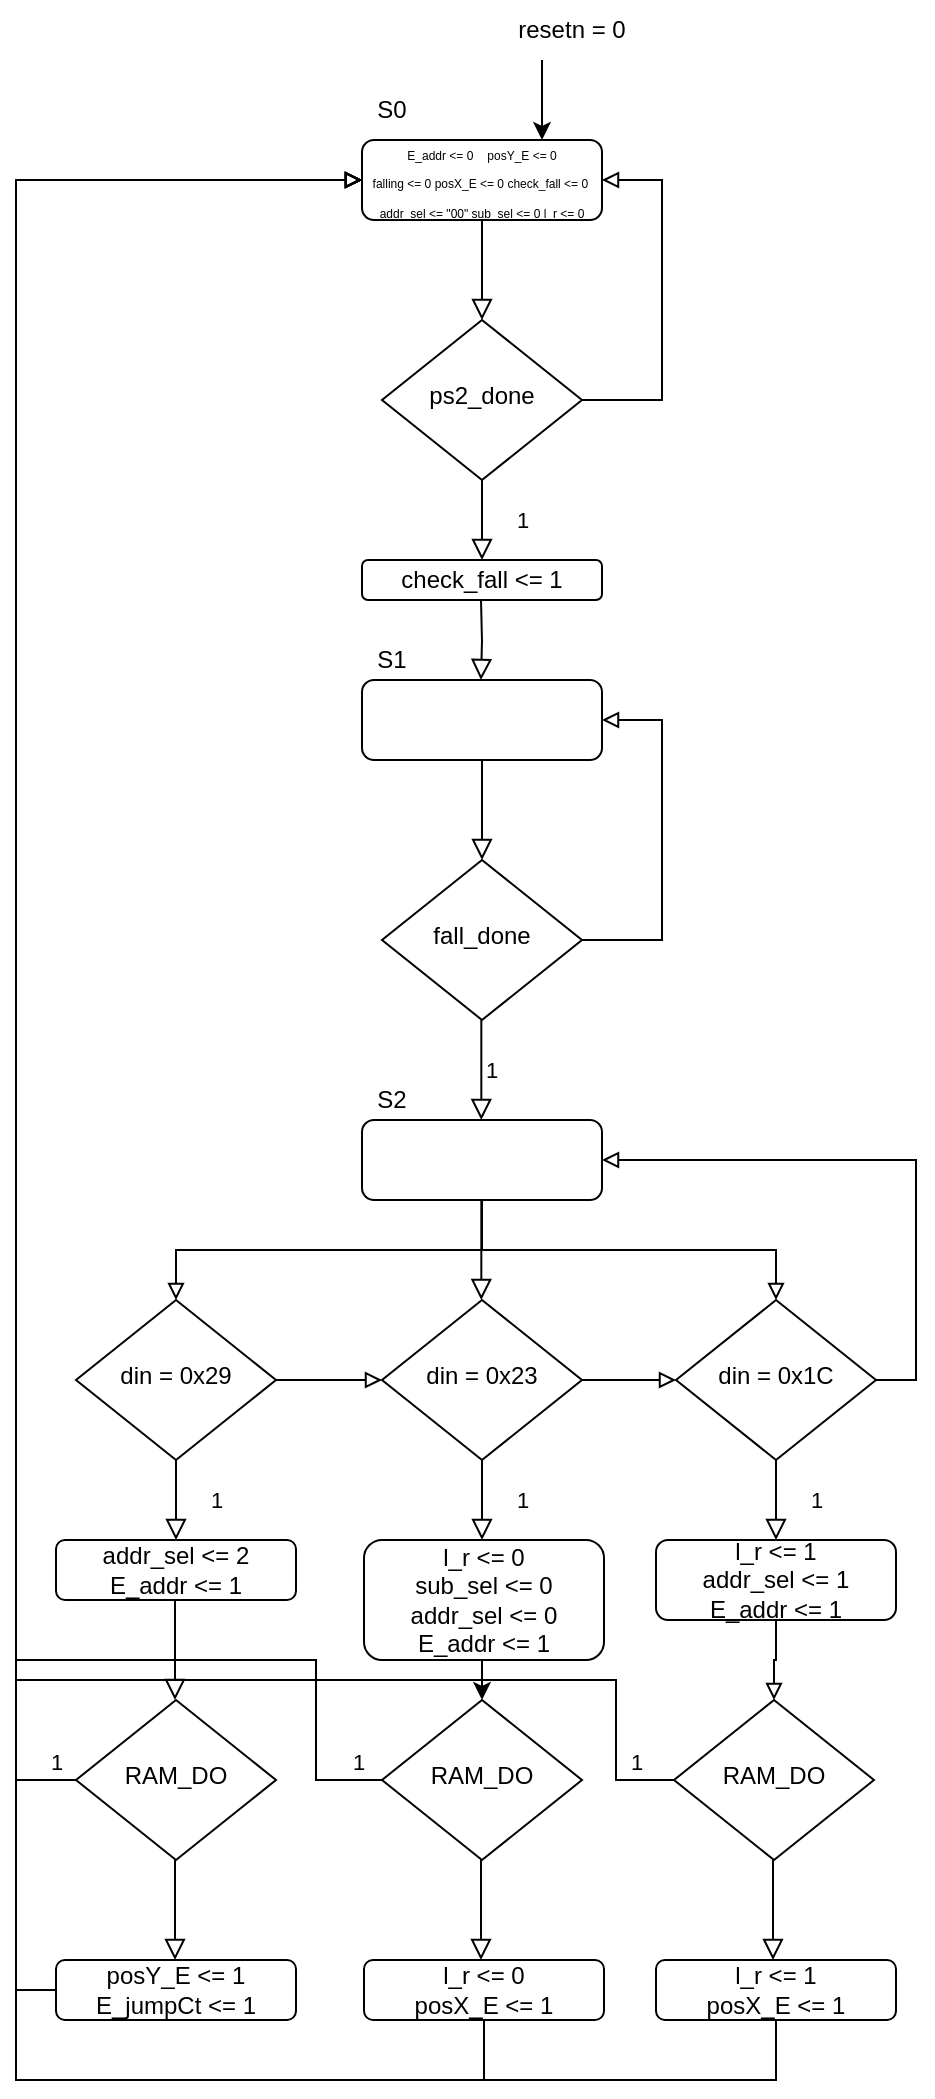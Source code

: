 <mxfile version="20.3.0" type="device"><diagram id="C5RBs43oDa-KdzZeNtuy" name="Page-1"><mxGraphModel dx="638" dy="542" grid="1" gridSize="10" guides="1" tooltips="1" connect="1" arrows="1" fold="1" page="1" pageScale="1" pageWidth="827" pageHeight="1169" math="0" shadow="0"><root><mxCell id="WIyWlLk6GJQsqaUBKTNV-0"/><mxCell id="WIyWlLk6GJQsqaUBKTNV-1" parent="WIyWlLk6GJQsqaUBKTNV-0"/><mxCell id="WIyWlLk6GJQsqaUBKTNV-2" value="" style="rounded=0;html=1;jettySize=auto;orthogonalLoop=1;fontSize=11;endArrow=block;endFill=0;endSize=8;strokeWidth=1;shadow=0;labelBackgroundColor=none;edgeStyle=orthogonalEdgeStyle;" parent="WIyWlLk6GJQsqaUBKTNV-1" source="WIyWlLk6GJQsqaUBKTNV-3" target="WIyWlLk6GJQsqaUBKTNV-6" edge="1"><mxGeometry relative="1" as="geometry"/></mxCell><mxCell id="9HXr9Xt4WUQ62hM6Nyb7-1" style="edgeStyle=orthogonalEdgeStyle;rounded=0;orthogonalLoop=1;jettySize=auto;html=1;exitX=0.75;exitY=0;exitDx=0;exitDy=0;endArrow=none;endFill=0;startArrow=classic;startFill=1;" parent="WIyWlLk6GJQsqaUBKTNV-1" source="WIyWlLk6GJQsqaUBKTNV-3" edge="1"><mxGeometry relative="1" as="geometry"><mxPoint x="443" y="40" as="targetPoint"/></mxGeometry></mxCell><mxCell id="WIyWlLk6GJQsqaUBKTNV-3" value="&lt;blockquote style=&quot;margin: 0 0 0 40px; border: none; padding: 0px;&quot;&gt;&lt;/blockquote&gt;&lt;font style=&quot;font-size: 6px;&quot;&gt;&lt;span style=&quot;background-color: initial;&quot;&gt;E_addr &amp;lt;= 0&lt;/span&gt;&lt;span style=&quot;background-color: initial; white-space: pre;&quot;&gt;&#9;&lt;/span&gt;&lt;span style=&quot;background-color: initial;&quot;&gt;posY_E &amp;lt;= 0&lt;/span&gt;&lt;br&gt;&lt;/font&gt;&lt;blockquote style=&quot;margin: 0px 0px 0px 40px; border: none; padding: 0px; font-size: 6px;&quot;&gt;&lt;/blockquote&gt;&lt;font style=&quot;font-size: 6px;&quot;&gt;&lt;font style=&quot;font-size: 6px;&quot;&gt;&lt;span style=&quot;background-color: initial;&quot;&gt;falling &amp;lt;= 0&amp;nbsp;&lt;/span&gt;&lt;span style=&quot;background-color: initial;&quot;&gt;posX_E &amp;lt;= 0&amp;nbsp;&lt;/span&gt;&lt;/font&gt;&lt;font style=&quot;font-size: 6px;&quot;&gt;&lt;span style=&quot;background-color: initial;&quot;&gt;check_fall &amp;lt;= 0&amp;nbsp;&lt;br&gt;&lt;/span&gt;&lt;span style=&quot;background-color: initial;&quot;&gt;addr_sel &amp;lt;= &quot;00&quot;&amp;nbsp;&lt;/span&gt;&lt;font style=&quot;font-size: 6px;&quot;&gt;sub_sel &amp;lt;= 0 l_r &amp;lt;= 0&lt;/font&gt;&lt;/font&gt;&lt;/font&gt;" style="rounded=1;whiteSpace=wrap;html=1;fontSize=12;glass=0;strokeWidth=1;shadow=0;align=center;" parent="WIyWlLk6GJQsqaUBKTNV-1" vertex="1"><mxGeometry x="353" y="80" width="120" height="40" as="geometry"/></mxCell><mxCell id="WIyWlLk6GJQsqaUBKTNV-4" value="1" style="rounded=0;html=1;jettySize=auto;orthogonalLoop=1;fontSize=11;endArrow=block;endFill=0;endSize=8;strokeWidth=1;shadow=0;labelBackgroundColor=none;edgeStyle=orthogonalEdgeStyle;" parent="WIyWlLk6GJQsqaUBKTNV-1" source="WIyWlLk6GJQsqaUBKTNV-6" edge="1"><mxGeometry y="20" relative="1" as="geometry"><mxPoint as="offset"/><mxPoint x="413" y="290" as="targetPoint"/></mxGeometry></mxCell><mxCell id="9HXr9Xt4WUQ62hM6Nyb7-5" style="edgeStyle=orthogonalEdgeStyle;rounded=0;orthogonalLoop=1;jettySize=auto;html=1;exitX=1;exitY=0.5;exitDx=0;exitDy=0;entryX=1;entryY=0.5;entryDx=0;entryDy=0;startArrow=none;startFill=0;endArrow=block;endFill=0;" parent="WIyWlLk6GJQsqaUBKTNV-1" source="WIyWlLk6GJQsqaUBKTNV-6" target="WIyWlLk6GJQsqaUBKTNV-3" edge="1"><mxGeometry relative="1" as="geometry"><Array as="points"><mxPoint x="503" y="210"/><mxPoint x="503" y="100"/></Array></mxGeometry></mxCell><mxCell id="WIyWlLk6GJQsqaUBKTNV-6" value="ps2_done" style="rhombus;whiteSpace=wrap;html=1;shadow=0;fontFamily=Helvetica;fontSize=12;align=center;strokeWidth=1;spacing=6;spacingTop=-4;" parent="WIyWlLk6GJQsqaUBKTNV-1" vertex="1"><mxGeometry x="363" y="170" width="100" height="80" as="geometry"/></mxCell><mxCell id="9HXr9Xt4WUQ62hM6Nyb7-0" value="S0" style="text;html=1;strokeColor=none;fillColor=none;align=center;verticalAlign=middle;whiteSpace=wrap;rounded=0;" parent="WIyWlLk6GJQsqaUBKTNV-1" vertex="1"><mxGeometry x="353" y="50" width="30" height="30" as="geometry"/></mxCell><mxCell id="9HXr9Xt4WUQ62hM6Nyb7-2" value="resetn = 0" style="text;html=1;strokeColor=none;fillColor=none;align=center;verticalAlign=middle;whiteSpace=wrap;rounded=0;" parent="WIyWlLk6GJQsqaUBKTNV-1" vertex="1"><mxGeometry x="423" y="10" width="70" height="30" as="geometry"/></mxCell><mxCell id="9HXr9Xt4WUQ62hM6Nyb7-3" value="" style="rounded=1;whiteSpace=wrap;html=1;fontSize=12;glass=0;strokeWidth=1;shadow=0;" parent="WIyWlLk6GJQsqaUBKTNV-1" vertex="1"><mxGeometry x="353" y="350" width="120" height="40" as="geometry"/></mxCell><mxCell id="9HXr9Xt4WUQ62hM6Nyb7-4" value="S1" style="text;html=1;strokeColor=none;fillColor=none;align=center;verticalAlign=middle;whiteSpace=wrap;rounded=0;" parent="WIyWlLk6GJQsqaUBKTNV-1" vertex="1"><mxGeometry x="353" y="330" width="30" height="20" as="geometry"/></mxCell><mxCell id="9HXr9Xt4WUQ62hM6Nyb7-9" value="" style="rounded=0;html=1;jettySize=auto;orthogonalLoop=1;fontSize=11;endArrow=block;endFill=0;endSize=8;strokeWidth=1;shadow=0;labelBackgroundColor=none;edgeStyle=orthogonalEdgeStyle;" parent="WIyWlLk6GJQsqaUBKTNV-1" edge="1"><mxGeometry relative="1" as="geometry"><mxPoint x="413" y="390.0" as="sourcePoint"/><mxPoint x="413" y="440" as="targetPoint"/></mxGeometry></mxCell><mxCell id="cOVa-71NidRm5MvMvWXU-2" style="edgeStyle=orthogonalEdgeStyle;rounded=0;orthogonalLoop=1;jettySize=auto;html=1;exitX=1;exitY=0.5;exitDx=0;exitDy=0;entryX=1;entryY=0.5;entryDx=0;entryDy=0;endArrow=block;endFill=0;" parent="WIyWlLk6GJQsqaUBKTNV-1" source="yi1qWyh7OT3yYEMnsm-t-2" target="9HXr9Xt4WUQ62hM6Nyb7-3" edge="1"><mxGeometry relative="1" as="geometry"><Array as="points"><mxPoint x="503" y="480"/><mxPoint x="503" y="370"/></Array></mxGeometry></mxCell><mxCell id="yi1qWyh7OT3yYEMnsm-t-2" value="fall_done" style="rhombus;whiteSpace=wrap;html=1;shadow=0;fontFamily=Helvetica;fontSize=12;align=center;strokeWidth=1;spacing=6;spacingTop=-4;" parent="WIyWlLk6GJQsqaUBKTNV-1" vertex="1"><mxGeometry x="363" y="440" width="100" height="80" as="geometry"/></mxCell><mxCell id="yi1qWyh7OT3yYEMnsm-t-9" value="1" style="rounded=0;html=1;jettySize=auto;orthogonalLoop=1;fontSize=11;endArrow=block;endFill=0;endSize=8;strokeWidth=1;shadow=0;labelBackgroundColor=none;edgeStyle=orthogonalEdgeStyle;labelPosition=right;verticalLabelPosition=middle;align=left;verticalAlign=middle;" parent="WIyWlLk6GJQsqaUBKTNV-1" edge="1"><mxGeometry relative="1" as="geometry"><mxPoint x="412.66" y="520" as="sourcePoint"/><mxPoint x="412.66" y="570" as="targetPoint"/></mxGeometry></mxCell><mxCell id="cOVa-71NidRm5MvMvWXU-9" style="edgeStyle=orthogonalEdgeStyle;rounded=0;orthogonalLoop=1;jettySize=auto;html=1;exitX=0.5;exitY=1;exitDx=0;exitDy=0;entryX=0.5;entryY=0;entryDx=0;entryDy=0;endArrow=block;endFill=0;" parent="WIyWlLk6GJQsqaUBKTNV-1" source="yi1qWyh7OT3yYEMnsm-t-11" target="cOVa-71NidRm5MvMvWXU-4" edge="1"><mxGeometry relative="1" as="geometry"/></mxCell><mxCell id="cOVa-71NidRm5MvMvWXU-10" style="edgeStyle=orthogonalEdgeStyle;rounded=0;orthogonalLoop=1;jettySize=auto;html=1;exitX=0.5;exitY=1;exitDx=0;exitDy=0;entryX=0.5;entryY=0;entryDx=0;entryDy=0;endArrow=block;endFill=0;" parent="WIyWlLk6GJQsqaUBKTNV-1" source="yi1qWyh7OT3yYEMnsm-t-11" target="yi1qWyh7OT3yYEMnsm-t-14" edge="1"><mxGeometry relative="1" as="geometry"/></mxCell><mxCell id="yi1qWyh7OT3yYEMnsm-t-11" value="" style="rounded=1;whiteSpace=wrap;html=1;fontSize=12;glass=0;strokeWidth=1;shadow=0;" parent="WIyWlLk6GJQsqaUBKTNV-1" vertex="1"><mxGeometry x="353" y="570" width="120" height="40" as="geometry"/></mxCell><mxCell id="yi1qWyh7OT3yYEMnsm-t-12" value="S2" style="text;html=1;strokeColor=none;fillColor=none;align=center;verticalAlign=middle;whiteSpace=wrap;rounded=0;" parent="WIyWlLk6GJQsqaUBKTNV-1" vertex="1"><mxGeometry x="353" y="550" width="30" height="20" as="geometry"/></mxCell><mxCell id="yi1qWyh7OT3yYEMnsm-t-13" value="1" style="rounded=0;html=1;jettySize=auto;orthogonalLoop=1;fontSize=11;endArrow=block;endFill=0;endSize=8;strokeWidth=1;shadow=0;labelBackgroundColor=none;edgeStyle=orthogonalEdgeStyle;" parent="WIyWlLk6GJQsqaUBKTNV-1" source="yi1qWyh7OT3yYEMnsm-t-14" edge="1"><mxGeometry y="20" relative="1" as="geometry"><mxPoint as="offset"/><mxPoint x="260" y="780" as="targetPoint"/></mxGeometry></mxCell><mxCell id="cOVa-71NidRm5MvMvWXU-17" style="edgeStyle=orthogonalEdgeStyle;rounded=0;orthogonalLoop=1;jettySize=auto;html=1;exitX=1;exitY=0.5;exitDx=0;exitDy=0;entryX=0;entryY=0.5;entryDx=0;entryDy=0;endArrow=block;endFill=0;" parent="WIyWlLk6GJQsqaUBKTNV-1" source="yi1qWyh7OT3yYEMnsm-t-14" target="cOVa-71NidRm5MvMvWXU-7" edge="1"><mxGeometry relative="1" as="geometry"/></mxCell><mxCell id="yi1qWyh7OT3yYEMnsm-t-14" value="din = 0x29" style="rhombus;whiteSpace=wrap;html=1;shadow=0;fontFamily=Helvetica;fontSize=12;align=center;strokeWidth=1;spacing=6;spacingTop=-4;" parent="WIyWlLk6GJQsqaUBKTNV-1" vertex="1"><mxGeometry x="210" y="660" width="100" height="80" as="geometry"/></mxCell><mxCell id="yi1qWyh7OT3yYEMnsm-t-15" value="" style="rounded=0;html=1;jettySize=auto;orthogonalLoop=1;fontSize=11;endArrow=block;endFill=0;endSize=8;strokeWidth=1;shadow=0;labelBackgroundColor=none;edgeStyle=orthogonalEdgeStyle;" parent="WIyWlLk6GJQsqaUBKTNV-1" edge="1"><mxGeometry relative="1" as="geometry"><mxPoint x="412.66" y="610" as="sourcePoint"/><mxPoint x="412.66" y="660" as="targetPoint"/></mxGeometry></mxCell><mxCell id="cOVa-71NidRm5MvMvWXU-0" value="check_fall &amp;lt;= 1" style="rounded=1;whiteSpace=wrap;html=1;fontSize=12;glass=0;strokeWidth=1;shadow=0;" parent="WIyWlLk6GJQsqaUBKTNV-1" vertex="1"><mxGeometry x="353" y="290" width="120" height="20" as="geometry"/></mxCell><mxCell id="cOVa-71NidRm5MvMvWXU-1" value="" style="rounded=0;html=1;jettySize=auto;orthogonalLoop=1;fontSize=11;endArrow=block;endFill=0;endSize=8;strokeWidth=1;shadow=0;labelBackgroundColor=none;edgeStyle=orthogonalEdgeStyle;" parent="WIyWlLk6GJQsqaUBKTNV-1" edge="1"><mxGeometry y="20" relative="1" as="geometry"><mxPoint as="offset"/><mxPoint x="412.5" y="350" as="targetPoint"/><mxPoint x="412.5" y="310" as="sourcePoint"/></mxGeometry></mxCell><mxCell id="cOVa-71NidRm5MvMvWXU-3" value="1" style="rounded=0;html=1;jettySize=auto;orthogonalLoop=1;fontSize=11;endArrow=block;endFill=0;endSize=8;strokeWidth=1;shadow=0;labelBackgroundColor=none;edgeStyle=orthogonalEdgeStyle;" parent="WIyWlLk6GJQsqaUBKTNV-1" source="cOVa-71NidRm5MvMvWXU-4" edge="1"><mxGeometry y="20" relative="1" as="geometry"><mxPoint as="offset"/><mxPoint x="560" y="780" as="targetPoint"/></mxGeometry></mxCell><mxCell id="cOVa-71NidRm5MvMvWXU-13" style="edgeStyle=orthogonalEdgeStyle;rounded=0;orthogonalLoop=1;jettySize=auto;html=1;exitX=1;exitY=0.5;exitDx=0;exitDy=0;entryX=1;entryY=0.5;entryDx=0;entryDy=0;endArrow=block;endFill=0;" parent="WIyWlLk6GJQsqaUBKTNV-1" source="cOVa-71NidRm5MvMvWXU-4" target="yi1qWyh7OT3yYEMnsm-t-11" edge="1"><mxGeometry relative="1" as="geometry"/></mxCell><mxCell id="cOVa-71NidRm5MvMvWXU-4" value="din = 0x1C" style="rhombus;whiteSpace=wrap;html=1;shadow=0;fontFamily=Helvetica;fontSize=12;align=center;strokeWidth=1;spacing=6;spacingTop=-4;" parent="WIyWlLk6GJQsqaUBKTNV-1" vertex="1"><mxGeometry x="510" y="660" width="100" height="80" as="geometry"/></mxCell><mxCell id="cOVa-71NidRm5MvMvWXU-6" value="1" style="rounded=0;html=1;jettySize=auto;orthogonalLoop=1;fontSize=11;endArrow=block;endFill=0;endSize=8;strokeWidth=1;shadow=0;labelBackgroundColor=none;edgeStyle=orthogonalEdgeStyle;" parent="WIyWlLk6GJQsqaUBKTNV-1" source="cOVa-71NidRm5MvMvWXU-7" edge="1"><mxGeometry y="20" relative="1" as="geometry"><mxPoint as="offset"/><mxPoint x="413" y="780" as="targetPoint"/></mxGeometry></mxCell><mxCell id="cOVa-71NidRm5MvMvWXU-12" style="edgeStyle=orthogonalEdgeStyle;rounded=0;orthogonalLoop=1;jettySize=auto;html=1;exitX=1;exitY=0.5;exitDx=0;exitDy=0;entryX=0;entryY=0.5;entryDx=0;entryDy=0;endArrow=block;endFill=0;" parent="WIyWlLk6GJQsqaUBKTNV-1" source="cOVa-71NidRm5MvMvWXU-7" target="cOVa-71NidRm5MvMvWXU-4" edge="1"><mxGeometry relative="1" as="geometry"/></mxCell><mxCell id="cOVa-71NidRm5MvMvWXU-7" value="din = 0x23" style="rhombus;whiteSpace=wrap;html=1;shadow=0;fontFamily=Helvetica;fontSize=12;align=center;strokeWidth=1;spacing=6;spacingTop=-4;" parent="WIyWlLk6GJQsqaUBKTNV-1" vertex="1"><mxGeometry x="363" y="660" width="100" height="80" as="geometry"/></mxCell><mxCell id="cOVa-71NidRm5MvMvWXU-14" value="addr_sel &amp;lt;= 2&lt;br&gt;E_addr &amp;lt;= 1" style="rounded=1;whiteSpace=wrap;html=1;fontSize=12;glass=0;strokeWidth=1;shadow=0;" parent="WIyWlLk6GJQsqaUBKTNV-1" vertex="1"><mxGeometry x="200" y="780" width="120" height="30" as="geometry"/></mxCell><mxCell id="cOVa-71NidRm5MvMvWXU-19" value="" style="rounded=0;html=1;jettySize=auto;orthogonalLoop=1;fontSize=11;endArrow=block;endFill=0;endSize=8;strokeWidth=1;shadow=0;labelBackgroundColor=none;edgeStyle=orthogonalEdgeStyle;" parent="WIyWlLk6GJQsqaUBKTNV-1" edge="1"><mxGeometry relative="1" as="geometry"><mxPoint x="259.5" y="810" as="sourcePoint"/><mxPoint x="259.5" y="860" as="targetPoint"/></mxGeometry></mxCell><mxCell id="cOVa-71NidRm5MvMvWXU-22" value="1" style="edgeStyle=orthogonalEdgeStyle;rounded=0;orthogonalLoop=1;jettySize=auto;html=1;exitX=0;exitY=0.5;exitDx=0;exitDy=0;entryX=0;entryY=0.5;entryDx=0;entryDy=0;endArrow=block;endFill=0;labelPosition=center;verticalLabelPosition=top;align=center;verticalAlign=bottom;" parent="WIyWlLk6GJQsqaUBKTNV-1" source="cOVa-71NidRm5MvMvWXU-20" target="WIyWlLk6GJQsqaUBKTNV-3" edge="1"><mxGeometry x="-0.98" relative="1" as="geometry"><Array as="points"><mxPoint x="180" y="900"/><mxPoint x="180" y="100"/></Array><mxPoint as="offset"/></mxGeometry></mxCell><mxCell id="cOVa-71NidRm5MvMvWXU-20" value="RAM_DO" style="rhombus;whiteSpace=wrap;html=1;shadow=0;fontFamily=Helvetica;fontSize=12;align=center;strokeWidth=1;spacing=6;spacingTop=-4;" parent="WIyWlLk6GJQsqaUBKTNV-1" vertex="1"><mxGeometry x="210" y="860" width="100" height="80" as="geometry"/></mxCell><mxCell id="cOVa-71NidRm5MvMvWXU-27" style="edgeStyle=orthogonalEdgeStyle;rounded=0;orthogonalLoop=1;jettySize=auto;html=1;exitX=0;exitY=0.5;exitDx=0;exitDy=0;entryX=0;entryY=0.5;entryDx=0;entryDy=0;endArrow=block;endFill=0;" parent="WIyWlLk6GJQsqaUBKTNV-1" source="cOVa-71NidRm5MvMvWXU-23" target="WIyWlLk6GJQsqaUBKTNV-3" edge="1"><mxGeometry relative="1" as="geometry"/></mxCell><mxCell id="cOVa-71NidRm5MvMvWXU-23" value="posY_E &amp;lt;= 1&lt;br&gt;E_jumpCt &amp;lt;= 1" style="rounded=1;whiteSpace=wrap;html=1;fontSize=12;glass=0;strokeWidth=1;shadow=0;" parent="WIyWlLk6GJQsqaUBKTNV-1" vertex="1"><mxGeometry x="200" y="990" width="120" height="30" as="geometry"/></mxCell><mxCell id="cOVa-71NidRm5MvMvWXU-25" value="" style="rounded=0;html=1;jettySize=auto;orthogonalLoop=1;fontSize=11;endArrow=block;endFill=0;endSize=8;strokeWidth=1;shadow=0;labelBackgroundColor=none;edgeStyle=orthogonalEdgeStyle;" parent="WIyWlLk6GJQsqaUBKTNV-1" edge="1"><mxGeometry relative="1" as="geometry"><mxPoint x="259.5" y="940" as="sourcePoint"/><mxPoint x="259.5" y="990" as="targetPoint"/></mxGeometry></mxCell><mxCell id="8JSIRHFHwKYs47IZrfwU-0" style="edgeStyle=orthogonalEdgeStyle;rounded=0;orthogonalLoop=1;jettySize=auto;html=1;exitX=0.5;exitY=1;exitDx=0;exitDy=0;entryX=0.5;entryY=0;entryDx=0;entryDy=0;" edge="1" parent="WIyWlLk6GJQsqaUBKTNV-1" source="cOVa-71NidRm5MvMvWXU-28" target="cOVa-71NidRm5MvMvWXU-30"><mxGeometry relative="1" as="geometry"/></mxCell><mxCell id="cOVa-71NidRm5MvMvWXU-28" value="l_r &amp;lt;= 0&lt;br&gt;sub_sel &amp;lt;= 0&lt;br&gt;addr_sel &amp;lt;= 0&lt;br&gt;E_addr &amp;lt;= 1" style="rounded=1;whiteSpace=wrap;html=1;fontSize=12;glass=0;strokeWidth=1;shadow=0;" parent="WIyWlLk6GJQsqaUBKTNV-1" vertex="1"><mxGeometry x="354" y="780" width="120" height="60" as="geometry"/></mxCell><mxCell id="cOVa-71NidRm5MvMvWXU-33" value="1" style="edgeStyle=orthogonalEdgeStyle;rounded=0;orthogonalLoop=1;jettySize=auto;html=1;exitX=0;exitY=0.5;exitDx=0;exitDy=0;entryX=0;entryY=0.5;entryDx=0;entryDy=0;endArrow=block;endFill=0;labelPosition=center;verticalLabelPosition=top;align=center;verticalAlign=bottom;" parent="WIyWlLk6GJQsqaUBKTNV-1" source="cOVa-71NidRm5MvMvWXU-30" target="WIyWlLk6GJQsqaUBKTNV-3" edge="1"><mxGeometry x="-0.978" relative="1" as="geometry"><Array as="points"><mxPoint x="330" y="900"/><mxPoint x="330" y="840"/><mxPoint x="180" y="840"/><mxPoint x="180" y="100"/></Array><mxPoint as="offset"/></mxGeometry></mxCell><mxCell id="cOVa-71NidRm5MvMvWXU-30" value="RAM_DO" style="rhombus;whiteSpace=wrap;html=1;shadow=0;fontFamily=Helvetica;fontSize=12;align=center;strokeWidth=1;spacing=6;spacingTop=-4;" parent="WIyWlLk6GJQsqaUBKTNV-1" vertex="1"><mxGeometry x="363" y="860" width="100" height="80" as="geometry"/></mxCell><mxCell id="cOVa-71NidRm5MvMvWXU-32" value="" style="rounded=0;html=1;jettySize=auto;orthogonalLoop=1;fontSize=11;endArrow=block;endFill=0;endSize=8;strokeWidth=1;shadow=0;labelBackgroundColor=none;edgeStyle=orthogonalEdgeStyle;" parent="WIyWlLk6GJQsqaUBKTNV-1" edge="1"><mxGeometry relative="1" as="geometry"><mxPoint x="412.5" y="940" as="sourcePoint"/><mxPoint x="412.5" y="990" as="targetPoint"/></mxGeometry></mxCell><mxCell id="cOVa-71NidRm5MvMvWXU-45" style="edgeStyle=orthogonalEdgeStyle;rounded=0;orthogonalLoop=1;jettySize=auto;html=1;exitX=0.5;exitY=1;exitDx=0;exitDy=0;entryX=0;entryY=0.5;entryDx=0;entryDy=0;endArrow=block;endFill=0;" parent="WIyWlLk6GJQsqaUBKTNV-1" source="cOVa-71NidRm5MvMvWXU-34" target="WIyWlLk6GJQsqaUBKTNV-3" edge="1"><mxGeometry relative="1" as="geometry"><Array as="points"><mxPoint x="414" y="1050"/><mxPoint x="180" y="1050"/><mxPoint x="180" y="100"/></Array></mxGeometry></mxCell><mxCell id="cOVa-71NidRm5MvMvWXU-34" value="l_r &amp;lt;= 0&lt;br&gt;posX_E &amp;lt;= 1" style="rounded=1;whiteSpace=wrap;html=1;fontSize=12;glass=0;strokeWidth=1;shadow=0;" parent="WIyWlLk6GJQsqaUBKTNV-1" vertex="1"><mxGeometry x="354" y="990" width="120" height="30" as="geometry"/></mxCell><mxCell id="cOVa-71NidRm5MvMvWXU-47" style="edgeStyle=orthogonalEdgeStyle;rounded=0;orthogonalLoop=1;jettySize=auto;html=1;exitX=0.5;exitY=1;exitDx=0;exitDy=0;entryX=0.5;entryY=0;entryDx=0;entryDy=0;endArrow=block;endFill=0;" parent="WIyWlLk6GJQsqaUBKTNV-1" source="cOVa-71NidRm5MvMvWXU-35" target="cOVa-71NidRm5MvMvWXU-37" edge="1"><mxGeometry relative="1" as="geometry"/></mxCell><mxCell id="cOVa-71NidRm5MvMvWXU-35" value="l_r &amp;lt;= 1&lt;br&gt;addr_sel &amp;lt;= 1&lt;br&gt;E_addr &amp;lt;= 1" style="rounded=1;whiteSpace=wrap;html=1;fontSize=12;glass=0;strokeWidth=1;shadow=0;" parent="WIyWlLk6GJQsqaUBKTNV-1" vertex="1"><mxGeometry x="500" y="780" width="120" height="40" as="geometry"/></mxCell><mxCell id="cOVa-71NidRm5MvMvWXU-41" value="1" style="edgeStyle=orthogonalEdgeStyle;rounded=0;orthogonalLoop=1;jettySize=auto;html=1;exitX=0;exitY=0.5;exitDx=0;exitDy=0;entryX=0;entryY=0.5;entryDx=0;entryDy=0;endArrow=block;endFill=0;labelPosition=center;verticalLabelPosition=top;align=center;verticalAlign=bottom;" parent="WIyWlLk6GJQsqaUBKTNV-1" source="cOVa-71NidRm5MvMvWXU-37" target="WIyWlLk6GJQsqaUBKTNV-3" edge="1"><mxGeometry x="-0.971" relative="1" as="geometry"><Array as="points"><mxPoint x="480" y="900"/><mxPoint x="480" y="850"/><mxPoint x="180" y="850"/><mxPoint x="180" y="100"/></Array><mxPoint as="offset"/></mxGeometry></mxCell><mxCell id="cOVa-71NidRm5MvMvWXU-37" value="RAM_DO" style="rhombus;whiteSpace=wrap;html=1;shadow=0;fontFamily=Helvetica;fontSize=12;align=center;strokeWidth=1;spacing=6;spacingTop=-4;" parent="WIyWlLk6GJQsqaUBKTNV-1" vertex="1"><mxGeometry x="509" y="860" width="100" height="80" as="geometry"/></mxCell><mxCell id="cOVa-71NidRm5MvMvWXU-38" value="" style="rounded=0;html=1;jettySize=auto;orthogonalLoop=1;fontSize=11;endArrow=block;endFill=0;endSize=8;strokeWidth=1;shadow=0;labelBackgroundColor=none;edgeStyle=orthogonalEdgeStyle;" parent="WIyWlLk6GJQsqaUBKTNV-1" edge="1"><mxGeometry relative="1" as="geometry"><mxPoint x="558.5" y="940" as="sourcePoint"/><mxPoint x="558.5" y="990" as="targetPoint"/></mxGeometry></mxCell><mxCell id="cOVa-71NidRm5MvMvWXU-46" style="edgeStyle=orthogonalEdgeStyle;rounded=0;orthogonalLoop=1;jettySize=auto;html=1;exitX=0.5;exitY=1;exitDx=0;exitDy=0;entryX=0;entryY=0.5;entryDx=0;entryDy=0;endArrow=block;endFill=0;" parent="WIyWlLk6GJQsqaUBKTNV-1" source="cOVa-71NidRm5MvMvWXU-39" target="WIyWlLk6GJQsqaUBKTNV-3" edge="1"><mxGeometry relative="1" as="geometry"><Array as="points"><mxPoint x="560" y="1050"/><mxPoint x="180" y="1050"/><mxPoint x="180" y="100"/></Array></mxGeometry></mxCell><mxCell id="cOVa-71NidRm5MvMvWXU-39" value="l_r &amp;lt;= 1&lt;br&gt;posX_E &amp;lt;= 1" style="rounded=1;whiteSpace=wrap;html=1;fontSize=12;glass=0;strokeWidth=1;shadow=0;" parent="WIyWlLk6GJQsqaUBKTNV-1" vertex="1"><mxGeometry x="500" y="990" width="120" height="30" as="geometry"/></mxCell></root></mxGraphModel></diagram></mxfile>